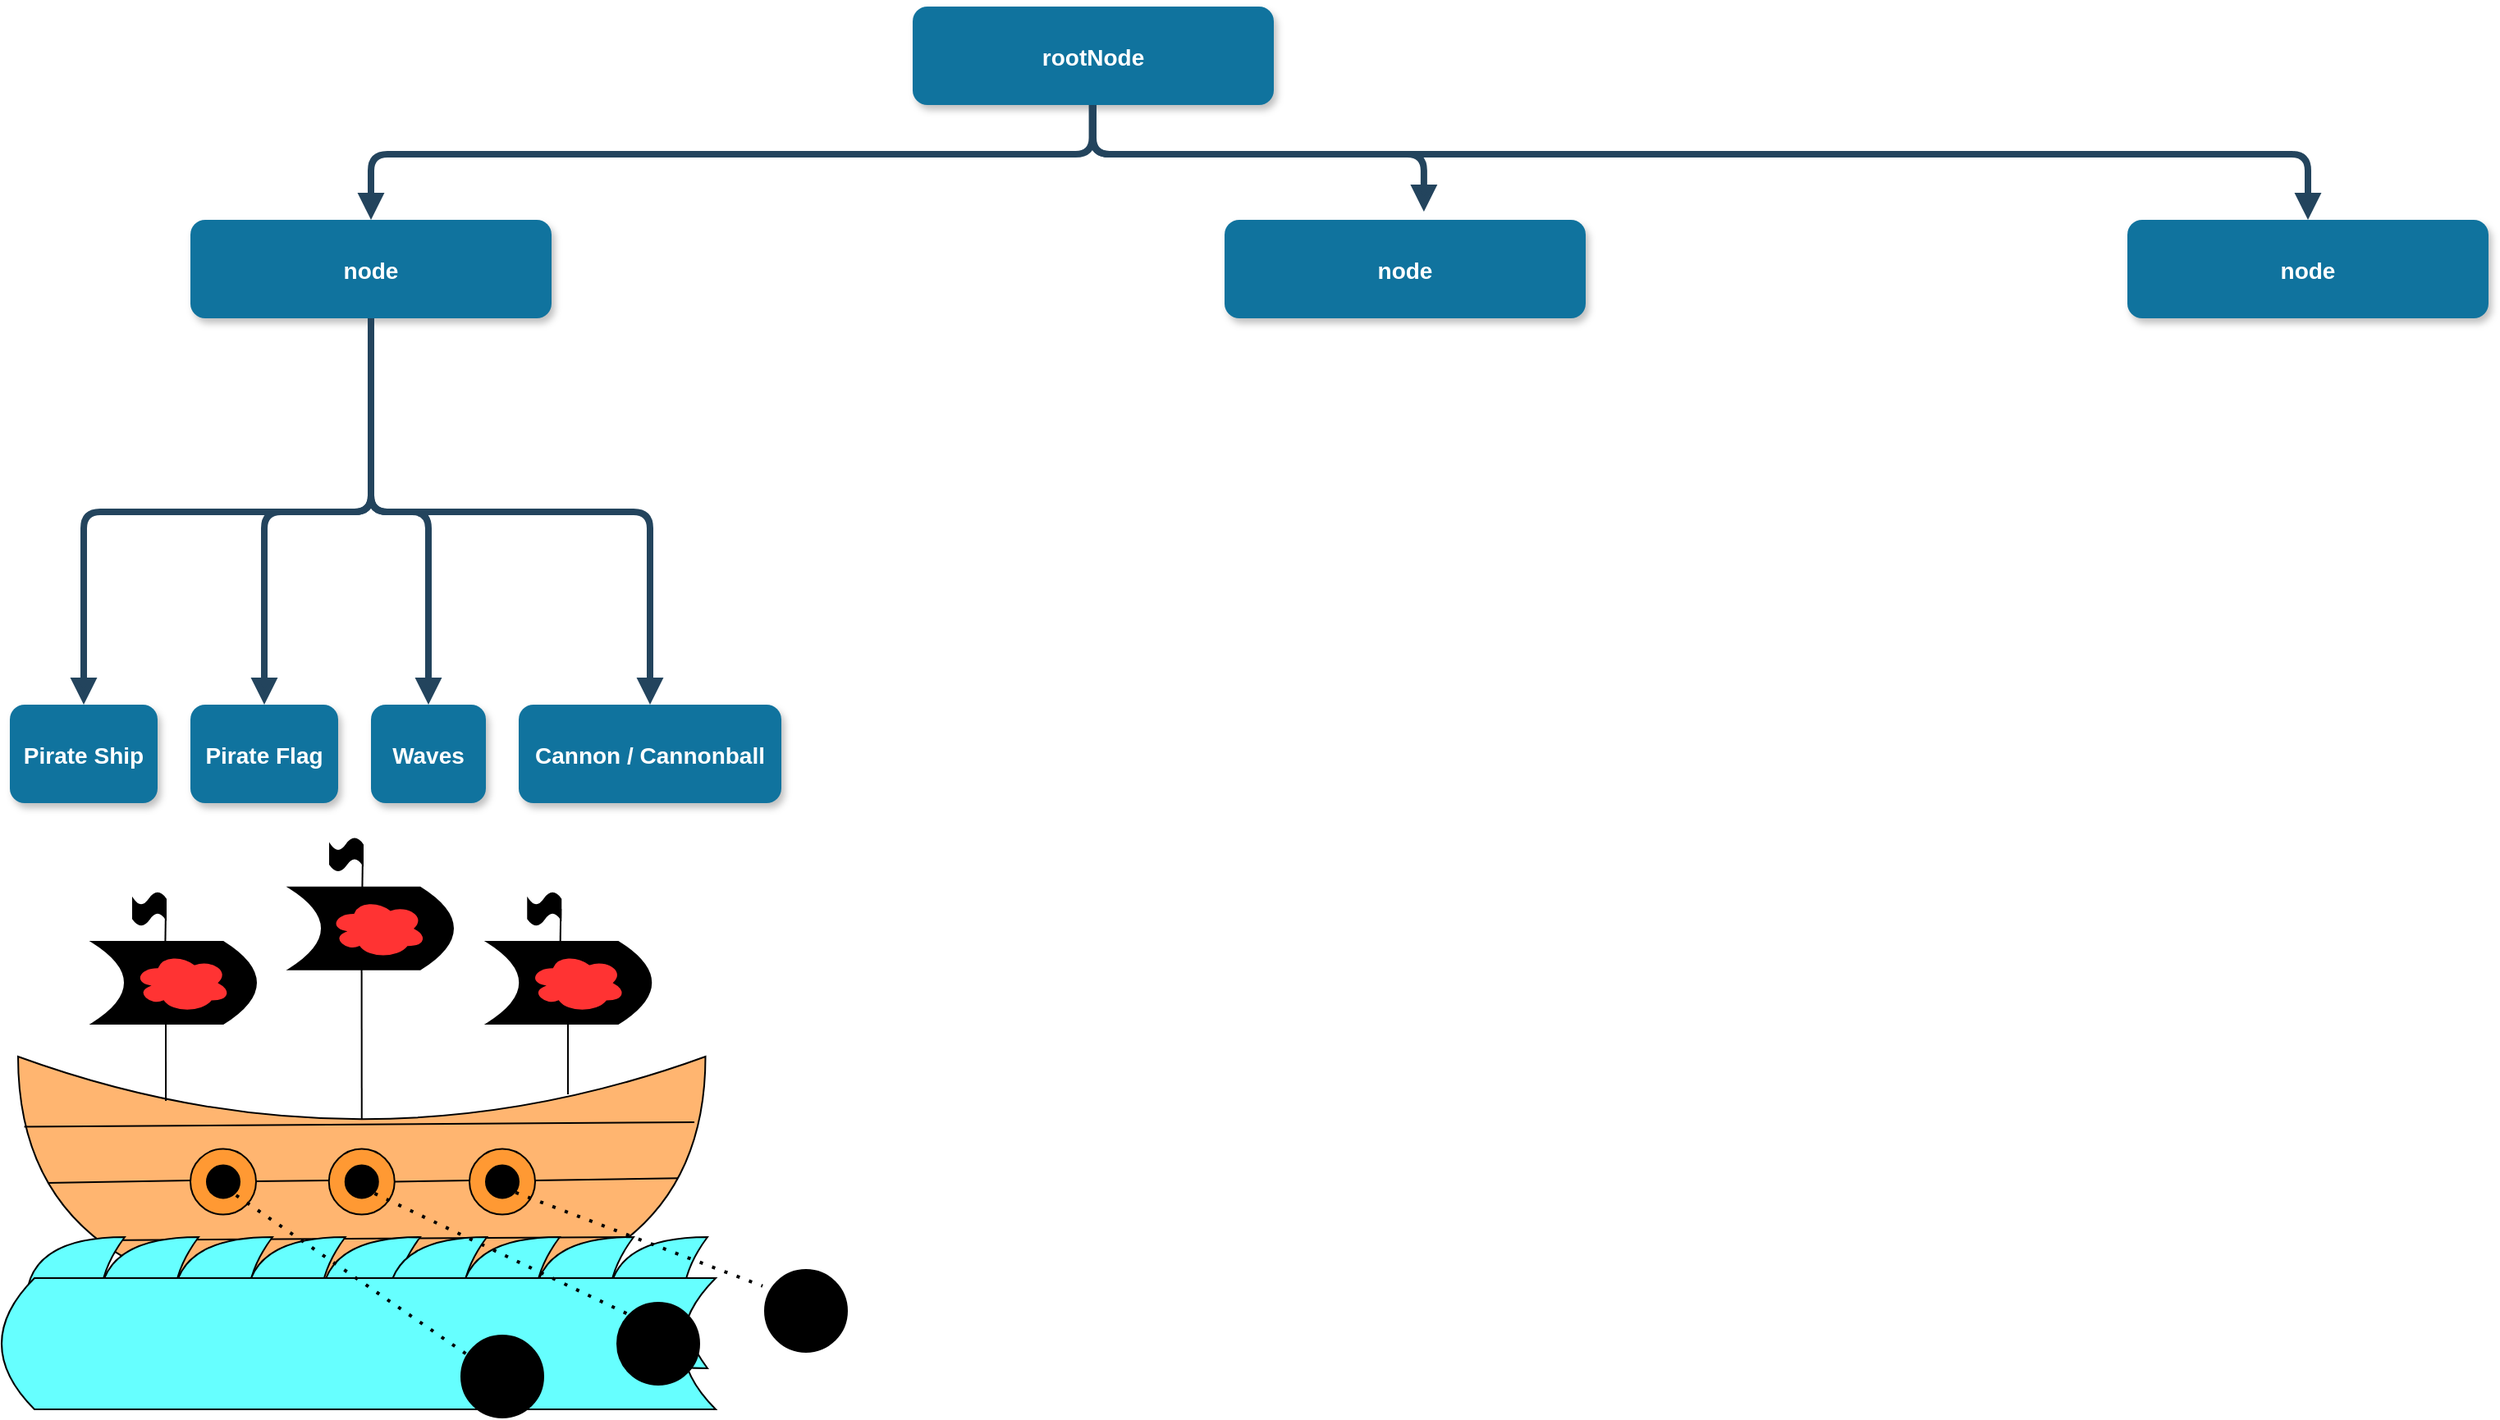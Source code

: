 <mxfile version="13.7.6" type="device"><diagram name="Page-1" id="97916047-d0de-89f5-080d-49f4d83e522f"><mxGraphModel dx="1447" dy="750" grid="1" gridSize="10" guides="1" tooltips="1" connect="1" arrows="1" fold="1" page="1" pageScale="1.5" pageWidth="1169" pageHeight="827" background="#ffffff" math="0" shadow="0"><root><mxCell id="0"/><mxCell id="1" parent="0"/><mxCell id="3" value="node" style="rounded=1;fillColor=#10739E;strokeColor=none;shadow=1;gradientColor=none;fontStyle=1;fontColor=#FFFFFF;fontSize=14;" parent="1" vertex="1"><mxGeometry x="120" y="160" width="220" height="60" as="geometry"/></mxCell><mxCell id="4" value="Pirate Ship" style="rounded=1;fillColor=#10739E;strokeColor=none;shadow=1;gradientColor=none;fontStyle=1;fontColor=#FFFFFF;fontSize=14;" parent="1" vertex="1"><mxGeometry x="10" y="455.5" width="90" height="60" as="geometry"/></mxCell><mxCell id="5" value="Waves" style="rounded=1;fillColor=#10739E;strokeColor=none;shadow=1;gradientColor=none;fontStyle=1;fontColor=#FFFFFF;fontSize=14;" parent="1" vertex="1"><mxGeometry x="230" y="455.5" width="70" height="60" as="geometry"/></mxCell><mxCell id="6" value="Cannon / Cannonball" style="rounded=1;fillColor=#10739E;strokeColor=none;shadow=1;gradientColor=none;fontStyle=1;fontColor=#FFFFFF;fontSize=14;" parent="1" vertex="1"><mxGeometry x="320" y="455.5" width="160" height="60" as="geometry"/></mxCell><mxCell id="30" value="" style="edgeStyle=elbowEdgeStyle;elbow=vertical;strokeWidth=4;endArrow=block;endFill=1;fontStyle=1;strokeColor=#23445D;" parent="1" source="3" target="5" edge="1"><mxGeometry x="22" y="165.5" width="100" height="100" as="geometry"><mxPoint x="22" y="265.5" as="sourcePoint"/><mxPoint x="122" y="165.5" as="targetPoint"/></mxGeometry></mxCell><mxCell id="31" value="" style="edgeStyle=elbowEdgeStyle;elbow=vertical;strokeWidth=4;endArrow=block;endFill=1;fontStyle=1;strokeColor=#23445D;" parent="1" source="3" target="4" edge="1"><mxGeometry x="22" y="165.5" width="100" height="100" as="geometry"><mxPoint x="22" y="265.5" as="sourcePoint"/><mxPoint x="122" y="165.5" as="targetPoint"/></mxGeometry></mxCell><mxCell id="32" value="" style="edgeStyle=elbowEdgeStyle;elbow=vertical;strokeWidth=4;endArrow=block;endFill=1;fontStyle=1;strokeColor=#23445D;" parent="1" source="3" target="6" edge="1"><mxGeometry x="22" y="165.5" width="100" height="100" as="geometry"><mxPoint x="22" y="265.5" as="sourcePoint"/><mxPoint x="122" y="165.5" as="targetPoint"/></mxGeometry></mxCell><mxCell id="o3_ycCmdsk9Ii8e-F68H-56" value="rootNode" style="rounded=1;fillColor=#10739E;strokeColor=none;shadow=1;gradientColor=none;fontStyle=1;fontColor=#FFFFFF;fontSize=14;" parent="1" vertex="1"><mxGeometry x="560" y="30" width="220" height="60" as="geometry"/></mxCell><mxCell id="o3_ycCmdsk9Ii8e-F68H-57" value="" style="edgeStyle=elbowEdgeStyle;elbow=vertical;strokeWidth=4;endArrow=block;endFill=1;fontStyle=1;strokeColor=#23445D;entryX=0.5;entryY=0;entryDx=0;entryDy=0;" parent="1" target="3" edge="1"><mxGeometry x="21.29" y="-97.5" width="100" height="100" as="geometry"><mxPoint x="669.29" y="90" as="sourcePoint"/><mxPoint x="669" y="150" as="targetPoint"/><Array as="points"><mxPoint x="600" y="120"/></Array></mxGeometry></mxCell><mxCell id="o3_ycCmdsk9Ii8e-F68H-58" value="node" style="rounded=1;fillColor=#10739E;strokeColor=none;shadow=1;gradientColor=none;fontStyle=1;fontColor=#FFFFFF;fontSize=14;" parent="1" vertex="1"><mxGeometry x="750" y="160" width="220" height="60" as="geometry"/></mxCell><mxCell id="o3_ycCmdsk9Ii8e-F68H-59" value="node" style="rounded=1;fillColor=#10739E;strokeColor=none;shadow=1;gradientColor=none;fontStyle=1;fontColor=#FFFFFF;fontSize=14;" parent="1" vertex="1"><mxGeometry x="1300" y="160" width="220" height="60" as="geometry"/></mxCell><mxCell id="o3_ycCmdsk9Ii8e-F68H-61" value="" style="edgeStyle=elbowEdgeStyle;elbow=vertical;strokeWidth=4;endArrow=block;endFill=1;fontStyle=1;strokeColor=#23445D;entryX=0.5;entryY=0;entryDx=0;entryDy=0;" parent="1" target="o3_ycCmdsk9Ii8e-F68H-59" edge="1"><mxGeometry x="31.29" y="-87.5" width="100" height="100" as="geometry"><mxPoint x="670" y="90" as="sourcePoint"/><mxPoint x="360.0" y="170" as="targetPoint"/><Array as="points"><mxPoint x="760" y="120"/><mxPoint x="800" y="135"/></Array></mxGeometry></mxCell><mxCell id="o3_ycCmdsk9Ii8e-F68H-62" value="" style="edgeStyle=elbowEdgeStyle;elbow=vertical;strokeWidth=4;endArrow=block;endFill=1;fontStyle=1;strokeColor=#23445D;entryX=0.552;entryY=-0.083;entryDx=0;entryDy=0;entryPerimeter=0;" parent="1" target="o3_ycCmdsk9Ii8e-F68H-58" edge="1"><mxGeometry x="21.65" y="-97.5" width="100" height="100" as="geometry"><mxPoint x="669.65" y="90" as="sourcePoint"/><mxPoint x="350.36" y="160" as="targetPoint"/><Array as="points"><mxPoint x="830" y="120"/></Array></mxGeometry></mxCell><mxCell id="o3_ycCmdsk9Ii8e-F68H-63" value="Pirate Flag" style="rounded=1;fillColor=#10739E;strokeColor=none;shadow=1;gradientColor=none;fontStyle=1;fontColor=#FFFFFF;fontSize=14;" parent="1" vertex="1"><mxGeometry x="120" y="455.5" width="90" height="60" as="geometry"/></mxCell><mxCell id="o3_ycCmdsk9Ii8e-F68H-65" value="" style="edgeStyle=elbowEdgeStyle;elbow=vertical;strokeWidth=4;endArrow=block;endFill=1;fontStyle=1;strokeColor=#23445D;entryX=0.5;entryY=0;entryDx=0;entryDy=0;" parent="1" target="o3_ycCmdsk9Ii8e-F68H-63" edge="1"><mxGeometry x="22" y="165.5" width="100" height="100" as="geometry"><mxPoint x="230" y="220" as="sourcePoint"/><mxPoint x="55" y="455.5" as="targetPoint"/></mxGeometry></mxCell><mxCell id="stkhceywtgQSEe17s2aF-32" value="" style="shape=xor;whiteSpace=wrap;html=1;rotation=90;fillColor=#FFB570;" vertex="1" parent="1"><mxGeometry x="148.13" y="536.88" width="152.5" height="418.75" as="geometry"/></mxCell><mxCell id="stkhceywtgQSEe17s2aF-33" value="" style="endArrow=none;html=1;exitX=0.25;exitY=0.5;exitDx=0;exitDy=0;exitPerimeter=0;" edge="1" parent="1" source="stkhceywtgQSEe17s2aF-32"><mxGeometry width="50" height="50" relative="1" as="geometry"><mxPoint x="224.29" y="680" as="sourcePoint"/><mxPoint x="224.29" y="610" as="targetPoint"/></mxGeometry></mxCell><mxCell id="stkhceywtgQSEe17s2aF-34" value="" style="shape=dataStorage;whiteSpace=wrap;html=1;fixedSize=1;rotation=-180;fillColor=#000000;" vertex="1" parent="1"><mxGeometry x="180" y="566.88" width="100" height="50" as="geometry"/></mxCell><mxCell id="stkhceywtgQSEe17s2aF-35" value="" style="endArrow=none;html=1;" edge="1" parent="1"><mxGeometry width="50" height="50" relative="1" as="geometry"><mxPoint x="224.71" y="566.88" as="sourcePoint"/><mxPoint x="225" y="546.88" as="targetPoint"/></mxGeometry></mxCell><mxCell id="stkhceywtgQSEe17s2aF-37" value="" style="shape=tape;whiteSpace=wrap;html=1;fillColor=#000000;" vertex="1" parent="1"><mxGeometry x="205" y="536.88" width="20" height="20" as="geometry"/></mxCell><mxCell id="stkhceywtgQSEe17s2aF-38" value="" style="ellipse;whiteSpace=wrap;html=1;aspect=fixed;fillColor=#FF9933;" vertex="1" parent="1"><mxGeometry x="290" y="726.26" width="40" height="40" as="geometry"/></mxCell><mxCell id="stkhceywtgQSEe17s2aF-39" value="" style="ellipse;whiteSpace=wrap;html=1;aspect=fixed;fillColor=#FF9933;" vertex="1" parent="1"><mxGeometry x="204.38" y="726.26" width="40" height="40" as="geometry"/></mxCell><mxCell id="stkhceywtgQSEe17s2aF-40" value="" style="ellipse;whiteSpace=wrap;html=1;aspect=fixed;fillColor=#FF9933;" vertex="1" parent="1"><mxGeometry x="120" y="726.26" width="40" height="40" as="geometry"/></mxCell><mxCell id="stkhceywtgQSEe17s2aF-41" value="" style="endArrow=none;html=1;entryX=0.486;entryY=0.04;entryDx=0;entryDy=0;entryPerimeter=0;" edge="1" parent="1" target="stkhceywtgQSEe17s2aF-32"><mxGeometry width="50" height="50" relative="1" as="geometry"><mxPoint x="330" y="745.54" as="sourcePoint"/><mxPoint x="400" y="745.54" as="targetPoint"/></mxGeometry></mxCell><mxCell id="stkhceywtgQSEe17s2aF-43" value="" style="endArrow=none;html=1;entryX=0.486;entryY=0.04;entryDx=0;entryDy=0;entryPerimeter=0;" edge="1" parent="1"><mxGeometry width="50" height="50" relative="1" as="geometry"><mxPoint x="32.99" y="746.97" as="sourcePoint"/><mxPoint x="119.995" y="745.55" as="targetPoint"/></mxGeometry></mxCell><mxCell id="stkhceywtgQSEe17s2aF-44" value="" style="endArrow=none;html=1;entryX=0.486;entryY=0.04;entryDx=0;entryDy=0;entryPerimeter=0;" edge="1" parent="1"><mxGeometry width="50" height="50" relative="1" as="geometry"><mxPoint x="160" y="746" as="sourcePoint"/><mxPoint x="204.375" y="745.55" as="targetPoint"/></mxGeometry></mxCell><mxCell id="stkhceywtgQSEe17s2aF-45" value="" style="endArrow=none;html=1;entryX=0.486;entryY=0.04;entryDx=0;entryDy=0;entryPerimeter=0;exitX=1;exitY=0.5;exitDx=0;exitDy=0;" edge="1" parent="1" source="stkhceywtgQSEe17s2aF-39"><mxGeometry width="50" height="50" relative="1" as="geometry"><mxPoint x="250" y="746" as="sourcePoint"/><mxPoint x="289.995" y="745.55" as="targetPoint"/></mxGeometry></mxCell><mxCell id="stkhceywtgQSEe17s2aF-46" value="" style="endArrow=none;html=1;entryX=0.486;entryY=0.04;entryDx=0;entryDy=0;entryPerimeter=0;exitX=0.734;exitY=0.881;exitDx=0;exitDy=0;exitPerimeter=0;" edge="1" parent="1" source="stkhceywtgQSEe17s2aF-32"><mxGeometry width="50" height="50" relative="1" as="geometry"><mxPoint x="300.63" y="781.42" as="sourcePoint"/><mxPoint x="387.635" y="780.0" as="targetPoint"/></mxGeometry></mxCell><mxCell id="stkhceywtgQSEe17s2aF-47" value="" style="endArrow=none;html=1;entryX=0.486;entryY=0.04;entryDx=0;entryDy=0;entryPerimeter=0;exitX=0.28;exitY=0.991;exitDx=0;exitDy=0;exitPerimeter=0;" edge="1" parent="1" source="stkhceywtgQSEe17s2aF-32"><mxGeometry width="50" height="50" relative="1" as="geometry"><mxPoint x="340" y="711.42" as="sourcePoint"/><mxPoint x="427.005" y="710.0" as="targetPoint"/></mxGeometry></mxCell><mxCell id="stkhceywtgQSEe17s2aF-48" value="" style="shape=dataStorage;whiteSpace=wrap;html=1;fixedSize=1;rotation=-180;fillColor=#000000;" vertex="1" parent="1"><mxGeometry x="300.63" y="600" width="100" height="50" as="geometry"/></mxCell><mxCell id="stkhceywtgQSEe17s2aF-49" value="" style="endArrow=none;html=1;" edge="1" parent="1"><mxGeometry width="50" height="50" relative="1" as="geometry"><mxPoint x="345.34" y="600" as="sourcePoint"/><mxPoint x="345.63" y="580" as="targetPoint"/></mxGeometry></mxCell><mxCell id="stkhceywtgQSEe17s2aF-50" value="" style="shape=tape;whiteSpace=wrap;html=1;fillColor=#000000;" vertex="1" parent="1"><mxGeometry x="325.63" y="570" width="20" height="20" as="geometry"/></mxCell><mxCell id="stkhceywtgQSEe17s2aF-51" value="" style="shape=dataStorage;whiteSpace=wrap;html=1;fixedSize=1;rotation=-180;fillColor=#000000;" vertex="1" parent="1"><mxGeometry x="60" y="600" width="100" height="50" as="geometry"/></mxCell><mxCell id="stkhceywtgQSEe17s2aF-52" value="" style="endArrow=none;html=1;" edge="1" parent="1"><mxGeometry width="50" height="50" relative="1" as="geometry"><mxPoint x="104.71" y="600" as="sourcePoint"/><mxPoint x="105" y="580" as="targetPoint"/></mxGeometry></mxCell><mxCell id="stkhceywtgQSEe17s2aF-53" value="" style="shape=tape;whiteSpace=wrap;html=1;fillColor=#000000;" vertex="1" parent="1"><mxGeometry x="85" y="570" width="20" height="20" as="geometry"/></mxCell><mxCell id="stkhceywtgQSEe17s2aF-54" value="" style="endArrow=none;html=1;exitX=0.151;exitY=0.2;exitDx=0;exitDy=0;exitPerimeter=0;" edge="1" parent="1" source="stkhceywtgQSEe17s2aF-32"><mxGeometry width="50" height="50" relative="1" as="geometry"><mxPoint x="350" y="690" as="sourcePoint"/><mxPoint x="350" y="650" as="targetPoint"/></mxGeometry></mxCell><mxCell id="stkhceywtgQSEe17s2aF-55" value="" style="endArrow=none;html=1;exitX=0.177;exitY=0.785;exitDx=0;exitDy=0;exitPerimeter=0;" edge="1" parent="1" source="stkhceywtgQSEe17s2aF-32"><mxGeometry width="50" height="50" relative="1" as="geometry"><mxPoint x="105.005" y="693.033" as="sourcePoint"/><mxPoint x="105" y="650" as="targetPoint"/></mxGeometry></mxCell><mxCell id="stkhceywtgQSEe17s2aF-56" value="" style="ellipse;whiteSpace=wrap;html=1;aspect=fixed;fillColor=#000000;" vertex="1" parent="1"><mxGeometry x="300" y="736.26" width="20" height="20" as="geometry"/></mxCell><mxCell id="stkhceywtgQSEe17s2aF-57" value="" style="ellipse;whiteSpace=wrap;html=1;aspect=fixed;fillColor=#000000;" vertex="1" parent="1"><mxGeometry x="214.38" y="736.26" width="20" height="20" as="geometry"/></mxCell><mxCell id="stkhceywtgQSEe17s2aF-58" value="" style="ellipse;whiteSpace=wrap;html=1;aspect=fixed;fillColor=#000000;" vertex="1" parent="1"><mxGeometry x="130" y="736.26" width="20" height="20" as="geometry"/></mxCell><mxCell id="stkhceywtgQSEe17s2aF-61" value="" style="endArrow=none;dashed=1;html=1;dashPattern=1 3;strokeWidth=2;entryX=0;entryY=0;entryDx=0;entryDy=0;" edge="1" parent="1" source="stkhceywtgQSEe17s2aF-70" target="stkhceywtgQSEe17s2aF-65"><mxGeometry width="50" height="50" relative="1" as="geometry"><mxPoint x="141.26" y="750" as="sourcePoint"/><mxPoint x="310" y="840" as="targetPoint"/></mxGeometry></mxCell><mxCell id="stkhceywtgQSEe17s2aF-66" value="" style="shape=xor;whiteSpace=wrap;html=1;fillColor=#66FFFF;rotation=-180;" vertex="1" parent="1"><mxGeometry x="65" y="780" width="60" height="80" as="geometry"/></mxCell><mxCell id="stkhceywtgQSEe17s2aF-67" value="" style="shape=xor;whiteSpace=wrap;html=1;fillColor=#66FFFF;rotation=-180;" vertex="1" parent="1"><mxGeometry x="110" y="780" width="60" height="80" as="geometry"/></mxCell><mxCell id="stkhceywtgQSEe17s2aF-68" value="" style="shape=xor;whiteSpace=wrap;html=1;fillColor=#66FFFF;rotation=-180;" vertex="1" parent="1"><mxGeometry x="154.38" y="780" width="60" height="80" as="geometry"/></mxCell><mxCell id="stkhceywtgQSEe17s2aF-69" value="" style="shape=xor;whiteSpace=wrap;html=1;fillColor=#66FFFF;rotation=-180;" vertex="1" parent="1"><mxGeometry x="200" y="780" width="60" height="80" as="geometry"/></mxCell><mxCell id="stkhceywtgQSEe17s2aF-70" value="" style="shape=xor;whiteSpace=wrap;html=1;fillColor=#66FFFF;rotation=-180;" vertex="1" parent="1"><mxGeometry x="240.63" y="780" width="60" height="80" as="geometry"/></mxCell><mxCell id="stkhceywtgQSEe17s2aF-72" value="" style="shape=xor;whiteSpace=wrap;html=1;fillColor=#66FFFF;rotation=-180;" vertex="1" parent="1"><mxGeometry x="285" y="780" width="60" height="80" as="geometry"/></mxCell><mxCell id="stkhceywtgQSEe17s2aF-73" value="" style="shape=xor;whiteSpace=wrap;html=1;fillColor=#66FFFF;rotation=-180;" vertex="1" parent="1"><mxGeometry x="330" y="780" width="60" height="80" as="geometry"/></mxCell><mxCell id="stkhceywtgQSEe17s2aF-74" value="" style="shape=xor;whiteSpace=wrap;html=1;fillColor=#66FFFF;rotation=-180;" vertex="1" parent="1"><mxGeometry x="20" y="780" width="60" height="80" as="geometry"/></mxCell><mxCell id="stkhceywtgQSEe17s2aF-75" value="" style="shape=xor;whiteSpace=wrap;html=1;fillColor=#66FFFF;rotation=-180;" vertex="1" parent="1"><mxGeometry x="375" y="780" width="60" height="80" as="geometry"/></mxCell><mxCell id="stkhceywtgQSEe17s2aF-79" value="" style="ellipse;shape=cloud;whiteSpace=wrap;html=1;fillColor=#FF3333;" vertex="1" parent="1"><mxGeometry x="325.63" y="606.25" width="60" height="37.5" as="geometry"/></mxCell><mxCell id="stkhceywtgQSEe17s2aF-80" value="" style="ellipse;shape=cloud;whiteSpace=wrap;html=1;fillColor=#FF3333;" vertex="1" parent="1"><mxGeometry x="204.38" y="573.13" width="60" height="37.5" as="geometry"/></mxCell><mxCell id="stkhceywtgQSEe17s2aF-81" value="" style="ellipse;shape=cloud;whiteSpace=wrap;html=1;fillColor=#FF3333;" vertex="1" parent="1"><mxGeometry x="85" y="606.25" width="60" height="37.5" as="geometry"/></mxCell><mxCell id="stkhceywtgQSEe17s2aF-82" value="" style="shape=dataStorage;whiteSpace=wrap;html=1;fixedSize=1;fillColor=#66FFFF;" vertex="1" parent="1"><mxGeometry x="5" y="805" width="435" height="80" as="geometry"/></mxCell><mxCell id="stkhceywtgQSEe17s2aF-65" value="" style="ellipse;whiteSpace=wrap;html=1;aspect=fixed;fillColor=#000000;" vertex="1" parent="1"><mxGeometry x="285" y="840" width="50" height="50" as="geometry"/></mxCell><mxCell id="stkhceywtgQSEe17s2aF-71" value="" style="endArrow=none;dashed=1;html=1;dashPattern=1 3;strokeWidth=2;entryX=0;entryY=0;entryDx=0;entryDy=0;" edge="1" parent="1" target="stkhceywtgQSEe17s2aF-70"><mxGeometry width="50" height="50" relative="1" as="geometry"><mxPoint x="141.26" y="750" as="sourcePoint"/><mxPoint x="297.322" y="847.322" as="targetPoint"/></mxGeometry></mxCell><mxCell id="stkhceywtgQSEe17s2aF-60" value="" style="endArrow=none;dashed=1;html=1;dashPattern=1 3;strokeWidth=2;entryX=0;entryY=0;entryDx=0;entryDy=0;" edge="1" parent="1" target="stkhceywtgQSEe17s2aF-64"><mxGeometry width="50" height="50" relative="1" as="geometry"><mxPoint x="225.0" y="750" as="sourcePoint"/><mxPoint x="384" y="820" as="targetPoint"/></mxGeometry></mxCell><mxCell id="stkhceywtgQSEe17s2aF-64" value="" style="ellipse;whiteSpace=wrap;html=1;aspect=fixed;fillColor=#000000;" vertex="1" parent="1"><mxGeometry x="380" y="820" width="50" height="50" as="geometry"/></mxCell><mxCell id="stkhceywtgQSEe17s2aF-62" value="" style="ellipse;whiteSpace=wrap;html=1;aspect=fixed;fillColor=#000000;" vertex="1" parent="1"><mxGeometry x="470" y="800" width="50" height="50" as="geometry"/></mxCell><mxCell id="stkhceywtgQSEe17s2aF-59" value="" style="endArrow=none;dashed=1;html=1;dashPattern=1 3;strokeWidth=2;entryX=-0.029;entryY=0.197;entryDx=0;entryDy=0;entryPerimeter=0;" edge="1" parent="1" target="stkhceywtgQSEe17s2aF-62"><mxGeometry width="50" height="50" relative="1" as="geometry"><mxPoint x="310.63" y="750" as="sourcePoint"/><mxPoint x="480" y="810" as="targetPoint"/></mxGeometry></mxCell></root></mxGraphModel></diagram></mxfile>